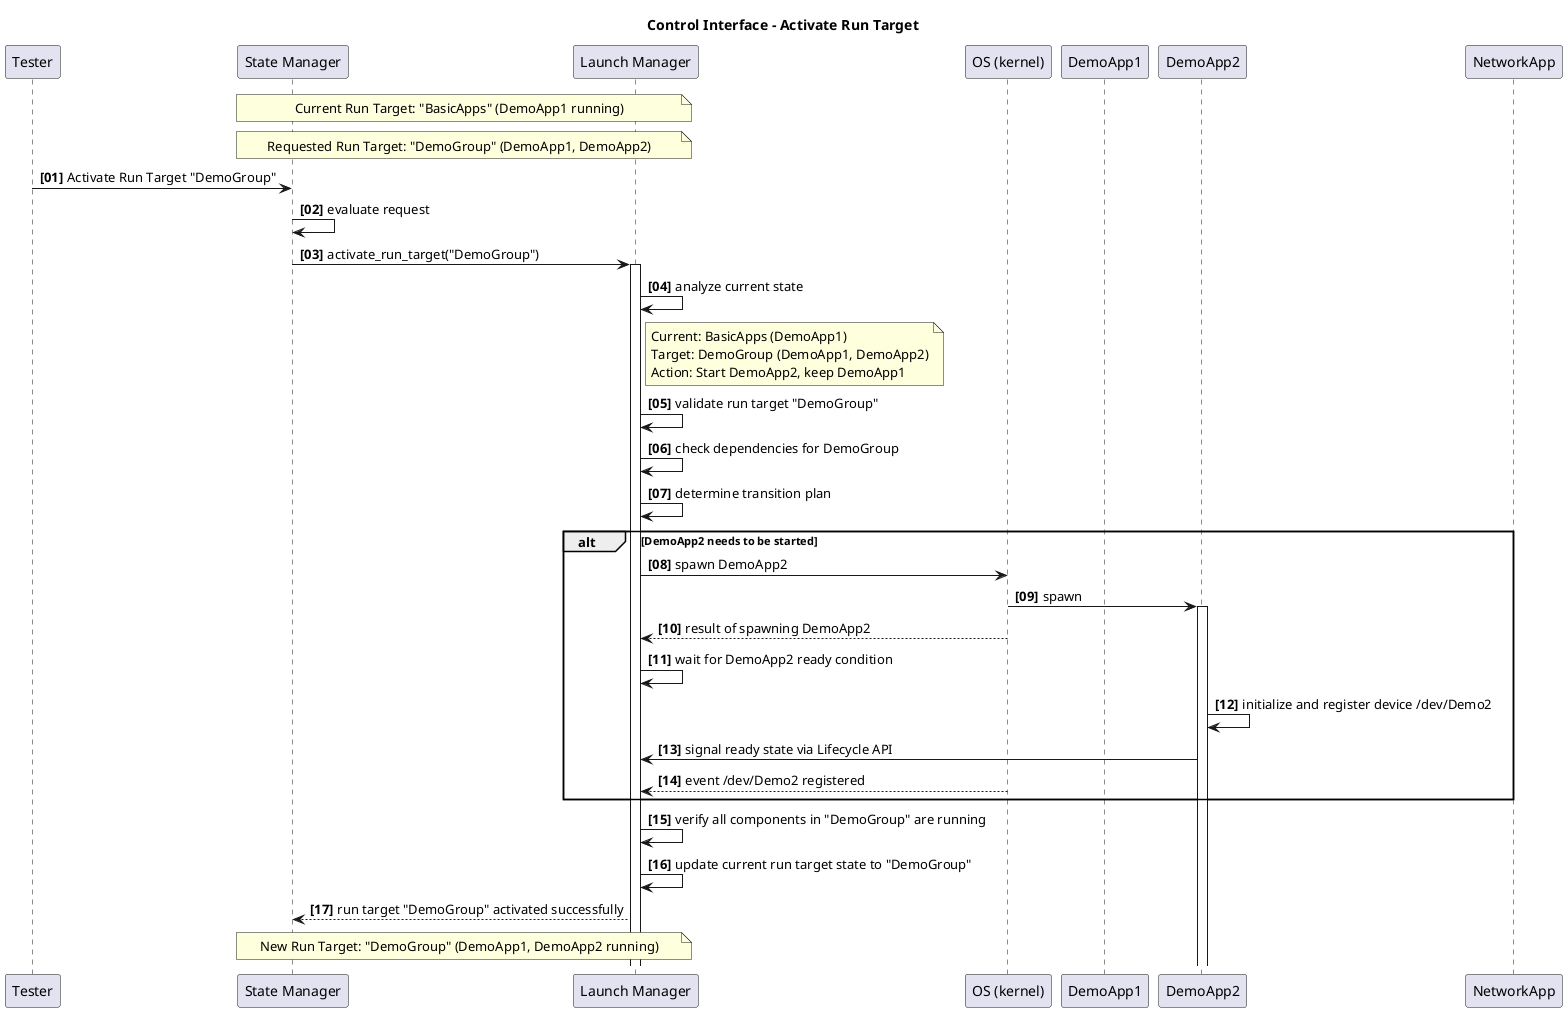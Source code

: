@startuml
title Control Interface - Activate Run Target

autonumber "<b>[00]"

participant "Tester" as Tester
participant "State Manager" as SM
participant "Launch Manager" as LM
participant "OS (kernel)" as kernel
participant "DemoApp1" as DemoApp1
participant "DemoApp2" as DemoApp2
participant "NetworkApp" as NetworkApp

note over SM, LM: Current Run Target: "BasicApps" (DemoApp1 running)
note over SM, LM: Requested Run Target: "DemoGroup" (DemoApp1, DemoApp2)

Tester -> SM: Activate Run Target "DemoGroup"
SM -> SM: evaluate request
SM -> LM: activate_run_target("DemoGroup")
activate LM

LM -> LM: analyze current state
note right of LM: Current: BasicApps (DemoApp1)\nTarget: DemoGroup (DemoApp1, DemoApp2)\nAction: Start DemoApp2, keep DemoApp1

LM -> LM: validate run target "DemoGroup"
LM -> LM: check dependencies for DemoGroup
LM -> LM: determine transition plan

alt DemoApp2 needs to be started
    LM -> kernel: spawn DemoApp2
    kernel -> DemoApp2: spawn
    activate DemoApp2
    kernel --> LM: result of spawning DemoApp2

    LM -> LM: wait for DemoApp2 ready condition
    DemoApp2 -> DemoApp2: initialize and register device /dev/Demo2
    DemoApp2 -> LM: signal ready state via Lifecycle API
    kernel --> LM: event /dev/Demo2 registered
end

LM -> LM: verify all components in "DemoGroup" are running
LM -> LM: update current run target state to "DemoGroup"
LM --> SM: run target "DemoGroup" activated successfully

note over SM, LM: New Run Target: "DemoGroup" (DemoApp1, DemoApp2 running)

@enduml
